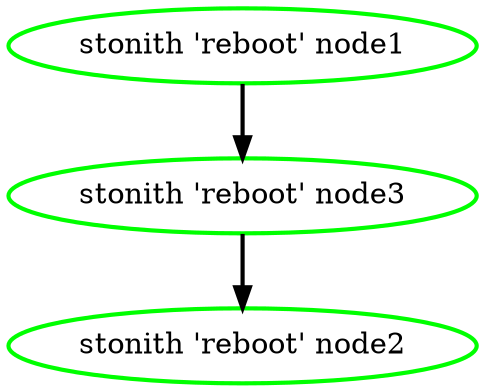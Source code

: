 digraph "g" {
"stonith 'reboot' node1" -> "stonith 'reboot' node3" [ style = bold]
"stonith 'reboot' node1" [ style=bold color="green" fontcolor="black"]
"stonith 'reboot' node2" [ style=bold color="green" fontcolor="black"]
"stonith 'reboot' node3" -> "stonith 'reboot' node2" [ style = bold]
"stonith 'reboot' node3" [ style=bold color="green" fontcolor="black"]
}
